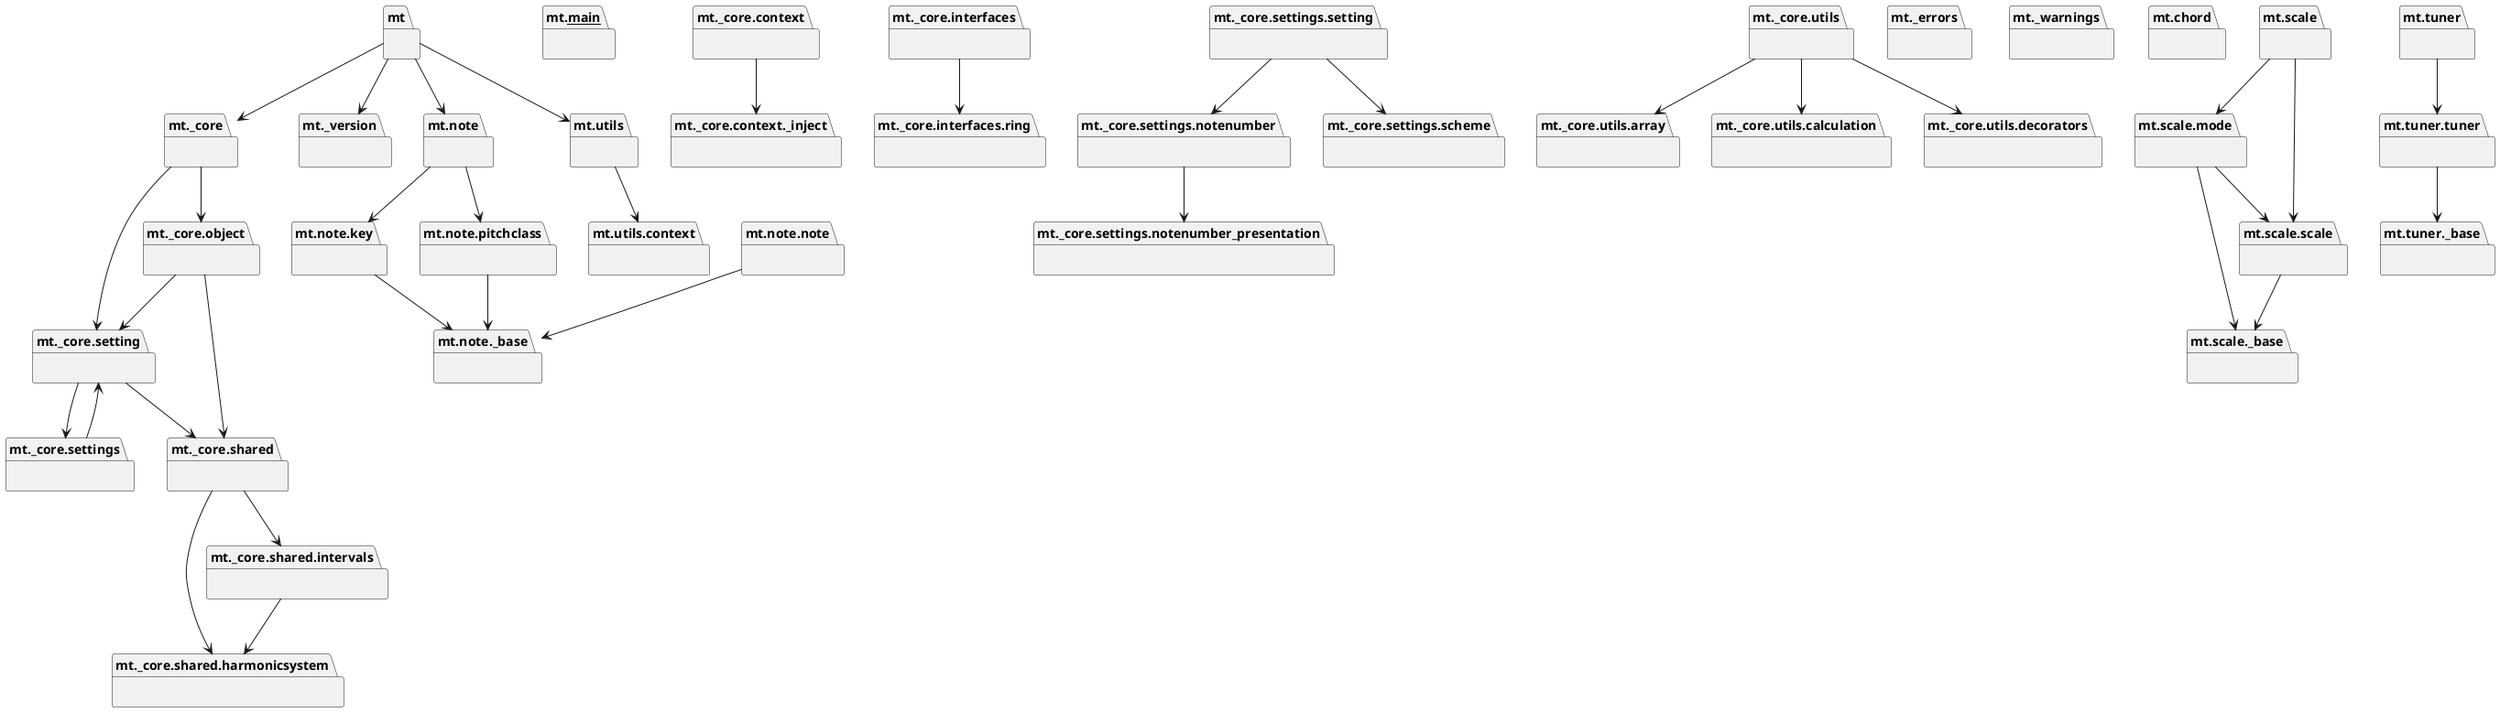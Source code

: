@startuml packages
set namespaceSeparator none
package "mt" as mt {
}
package "mt.__main__" as mt.__main__ {
}
package "mt._core" as mt._core {
}
package "mt._core.context" as mt._core.context {
}
package "mt._core.context._inject" as mt._core.context._inject {
}
package "mt._core.interfaces" as mt._core.interfaces {
}
package "mt._core.interfaces.ring" as mt._core.interfaces.ring {
}
package "mt._core.object" as mt._core.object {
}
package "mt._core.setting" as mt._core.setting {
}
package "mt._core.settings" as mt._core.settings {
}
package "mt._core.settings.notenumber" as mt._core.settings.notenumber {
}
package "mt._core.settings.notenumber_presentation" as mt._core.settings.notenumber_presentation {
}
package "mt._core.settings.scheme" as mt._core.settings.scheme {
}
package "mt._core.settings.setting" as mt._core.settings.setting {
}
package "mt._core.shared" as mt._core.shared {
}
package "mt._core.shared.harmonicsystem" as mt._core.shared.harmonicsystem {
}
package "mt._core.shared.intervals" as mt._core.shared.intervals {
}
package "mt._core.utils" as mt._core.utils {
}
package "mt._core.utils.array" as mt._core.utils.array {
}
package "mt._core.utils.calculation" as mt._core.utils.calculation {
}
package "mt._core.utils.decorators" as mt._core.utils.decorators {
}
package "mt._errors" as mt._errors {
}
package "mt._version" as mt._version {
}
package "mt._warnings" as mt._warnings {
}
package "mt.chord" as mt.chord {
}
package "mt.note" as mt.note {
}
package "mt.note._base" as mt.note._base {
}
package "mt.note.key" as mt.note.key {
}
package "mt.note.note" as mt.note.note {
}
package "mt.note.pitchclass" as mt.note.pitchclass {
}
package "mt.scale" as mt.scale {
}
package "mt.scale._base" as mt.scale._base {
}
package "mt.scale.mode" as mt.scale.mode {
}
package "mt.scale.scale" as mt.scale.scale {
}
package "mt.tuner" as mt.tuner {
}
package "mt.tuner._base" as mt.tuner._base {
}
package "mt.tuner.tuner" as mt.tuner.tuner {
}
package "mt.utils" as mt.utils {
}
package "mt.utils.context" as mt.utils.context {
}
mt --> mt._core
mt --> mt._version
mt --> mt.note
mt --> mt.utils
mt._core --> mt._core.object
mt._core --> mt._core.setting
mt._core.context --> mt._core.context._inject
mt._core.interfaces --> mt._core.interfaces.ring
mt._core.object --> mt._core.setting
mt._core.object --> mt._core.shared
mt._core.setting --> mt._core.settings
mt._core.setting --> mt._core.shared
mt._core.settings --> mt._core.setting
mt._core.settings.notenumber --> mt._core.settings.notenumber_presentation
mt._core.settings.setting --> mt._core.settings.notenumber
mt._core.settings.setting --> mt._core.settings.scheme
mt._core.shared --> mt._core.shared.harmonicsystem
mt._core.shared --> mt._core.shared.intervals
mt._core.shared.intervals --> mt._core.shared.harmonicsystem
mt._core.utils --> mt._core.utils.array
mt._core.utils --> mt._core.utils.calculation
mt._core.utils --> mt._core.utils.decorators
mt.note --> mt.note.key
mt.note --> mt.note.pitchclass
mt.note.key --> mt.note._base
mt.note.note --> mt.note._base
mt.note.pitchclass --> mt.note._base
mt.scale --> mt.scale.mode
mt.scale --> mt.scale.scale
mt.scale.mode --> mt.scale._base
mt.scale.mode --> mt.scale.scale
mt.scale.scale --> mt.scale._base
mt.tuner --> mt.tuner.tuner
mt.tuner.tuner --> mt.tuner._base
mt.utils --> mt.utils.context
@enduml
